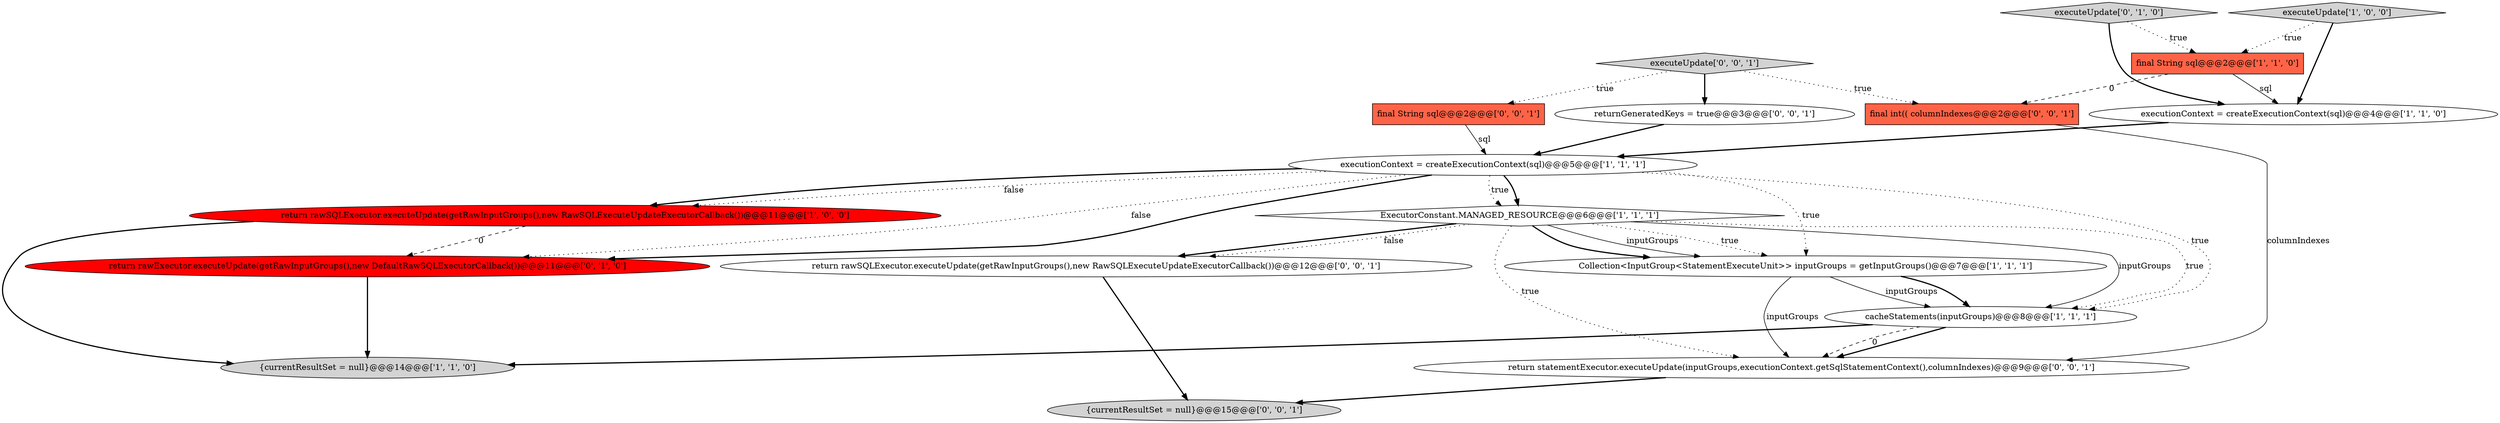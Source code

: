digraph {
10 [style = filled, label = "return rawExecutor.executeUpdate(getRawInputGroups(),new DefaultRawSQLExecutorCallback())@@@11@@@['0', '1', '0']", fillcolor = red, shape = ellipse image = "AAA1AAABBB2BBB"];
6 [style = filled, label = "final String sql@@@2@@@['1', '1', '0']", fillcolor = tomato, shape = box image = "AAA0AAABBB1BBB"];
11 [style = filled, label = "final String sql@@@2@@@['0', '0', '1']", fillcolor = tomato, shape = box image = "AAA0AAABBB3BBB"];
2 [style = filled, label = "return rawSQLExecutor.executeUpdate(getRawInputGroups(),new RawSQLExecuteUpdateExecutorCallback())@@@11@@@['1', '0', '0']", fillcolor = red, shape = ellipse image = "AAA1AAABBB1BBB"];
8 [style = filled, label = "executionContext = createExecutionContext(sql)@@@4@@@['1', '1', '0']", fillcolor = white, shape = ellipse image = "AAA0AAABBB1BBB"];
7 [style = filled, label = "Collection<InputGroup<StatementExecuteUnit>> inputGroups = getInputGroups()@@@7@@@['1', '1', '1']", fillcolor = white, shape = ellipse image = "AAA0AAABBB1BBB"];
12 [style = filled, label = "returnGeneratedKeys = true@@@3@@@['0', '0', '1']", fillcolor = white, shape = ellipse image = "AAA0AAABBB3BBB"];
13 [style = filled, label = "return statementExecutor.executeUpdate(inputGroups,executionContext.getSqlStatementContext(),columnIndexes)@@@9@@@['0', '0', '1']", fillcolor = white, shape = ellipse image = "AAA0AAABBB3BBB"];
15 [style = filled, label = "executeUpdate['0', '0', '1']", fillcolor = lightgray, shape = diamond image = "AAA0AAABBB3BBB"];
4 [style = filled, label = "cacheStatements(inputGroups)@@@8@@@['1', '1', '1']", fillcolor = white, shape = ellipse image = "AAA0AAABBB1BBB"];
16 [style = filled, label = "return rawSQLExecutor.executeUpdate(getRawInputGroups(),new RawSQLExecuteUpdateExecutorCallback())@@@12@@@['0', '0', '1']", fillcolor = white, shape = ellipse image = "AAA0AAABBB3BBB"];
5 [style = filled, label = "executeUpdate['1', '0', '0']", fillcolor = lightgray, shape = diamond image = "AAA0AAABBB1BBB"];
17 [style = filled, label = "final int(( columnIndexes@@@2@@@['0', '0', '1']", fillcolor = tomato, shape = box image = "AAA0AAABBB3BBB"];
0 [style = filled, label = "ExecutorConstant.MANAGED_RESOURCE@@@6@@@['1', '1', '1']", fillcolor = white, shape = diamond image = "AAA0AAABBB1BBB"];
3 [style = filled, label = "executionContext = createExecutionContext(sql)@@@5@@@['1', '1', '1']", fillcolor = white, shape = ellipse image = "AAA0AAABBB1BBB"];
1 [style = filled, label = "{currentResultSet = null}@@@14@@@['1', '1', '0']", fillcolor = lightgray, shape = ellipse image = "AAA0AAABBB1BBB"];
9 [style = filled, label = "executeUpdate['0', '1', '0']", fillcolor = lightgray, shape = diamond image = "AAA0AAABBB2BBB"];
14 [style = filled, label = "{currentResultSet = null}@@@15@@@['0', '0', '1']", fillcolor = lightgray, shape = ellipse image = "AAA0AAABBB3BBB"];
11->3 [style = solid, label="sql"];
7->4 [style = solid, label="inputGroups"];
5->8 [style = bold, label=""];
0->16 [style = bold, label=""];
3->7 [style = dotted, label="true"];
0->13 [style = dotted, label="true"];
2->1 [style = bold, label=""];
17->13 [style = solid, label="columnIndexes"];
4->13 [style = bold, label=""];
8->3 [style = bold, label=""];
0->4 [style = dotted, label="true"];
5->6 [style = dotted, label="true"];
3->4 [style = dotted, label="true"];
0->4 [style = solid, label="inputGroups"];
6->17 [style = dashed, label="0"];
6->8 [style = solid, label="sql"];
7->4 [style = bold, label=""];
9->8 [style = bold, label=""];
7->13 [style = solid, label="inputGroups"];
9->6 [style = dotted, label="true"];
3->0 [style = bold, label=""];
2->10 [style = dashed, label="0"];
0->7 [style = bold, label=""];
15->17 [style = dotted, label="true"];
3->10 [style = bold, label=""];
3->10 [style = dotted, label="false"];
0->16 [style = dotted, label="false"];
3->2 [style = bold, label=""];
3->0 [style = dotted, label="true"];
15->11 [style = dotted, label="true"];
0->7 [style = solid, label="inputGroups"];
16->14 [style = bold, label=""];
4->1 [style = bold, label=""];
12->3 [style = bold, label=""];
15->12 [style = bold, label=""];
4->13 [style = dashed, label="0"];
10->1 [style = bold, label=""];
3->2 [style = dotted, label="false"];
13->14 [style = bold, label=""];
0->7 [style = dotted, label="true"];
}

